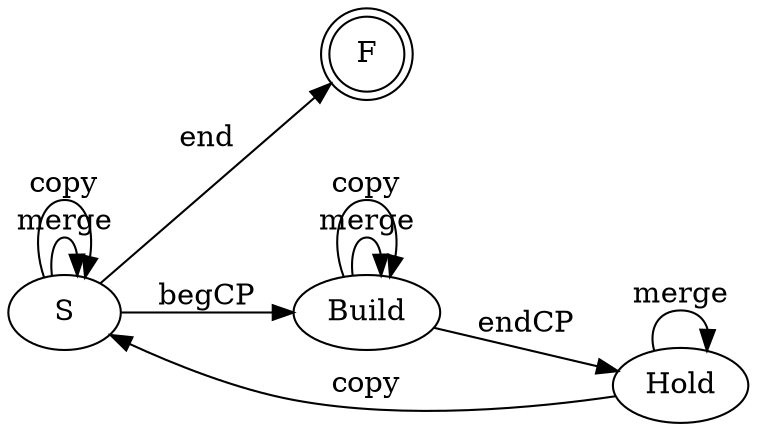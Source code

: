 digraph  { rankdir=LR;
	//node [shape=circle];	
	
	F [shape=doublecircle];
	

	S->S [label=merge];
	S->S [label=copy];
	S->Build [label=begCP];
	S->F [label=end];

	
	
	Build->Build [label=merge];
	Build->Build [label=copy];
	Build->Hold [label=endCP];

	Hold->Hold [label=merge];
	Hold->S [label=copy];
	

}


